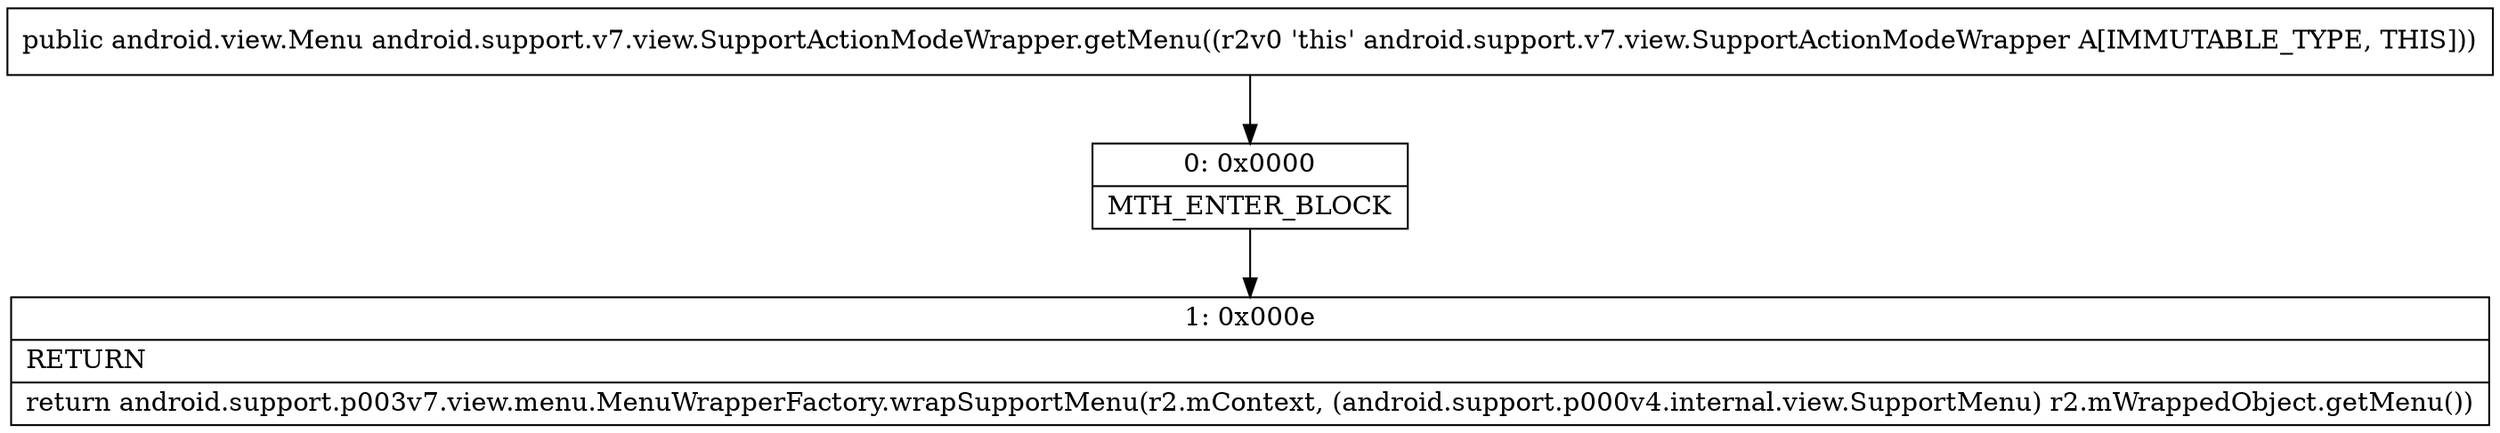 digraph "CFG forandroid.support.v7.view.SupportActionModeWrapper.getMenu()Landroid\/view\/Menu;" {
Node_0 [shape=record,label="{0\:\ 0x0000|MTH_ENTER_BLOCK\l}"];
Node_1 [shape=record,label="{1\:\ 0x000e|RETURN\l|return android.support.p003v7.view.menu.MenuWrapperFactory.wrapSupportMenu(r2.mContext, (android.support.p000v4.internal.view.SupportMenu) r2.mWrappedObject.getMenu())\l}"];
MethodNode[shape=record,label="{public android.view.Menu android.support.v7.view.SupportActionModeWrapper.getMenu((r2v0 'this' android.support.v7.view.SupportActionModeWrapper A[IMMUTABLE_TYPE, THIS])) }"];
MethodNode -> Node_0;
Node_0 -> Node_1;
}

